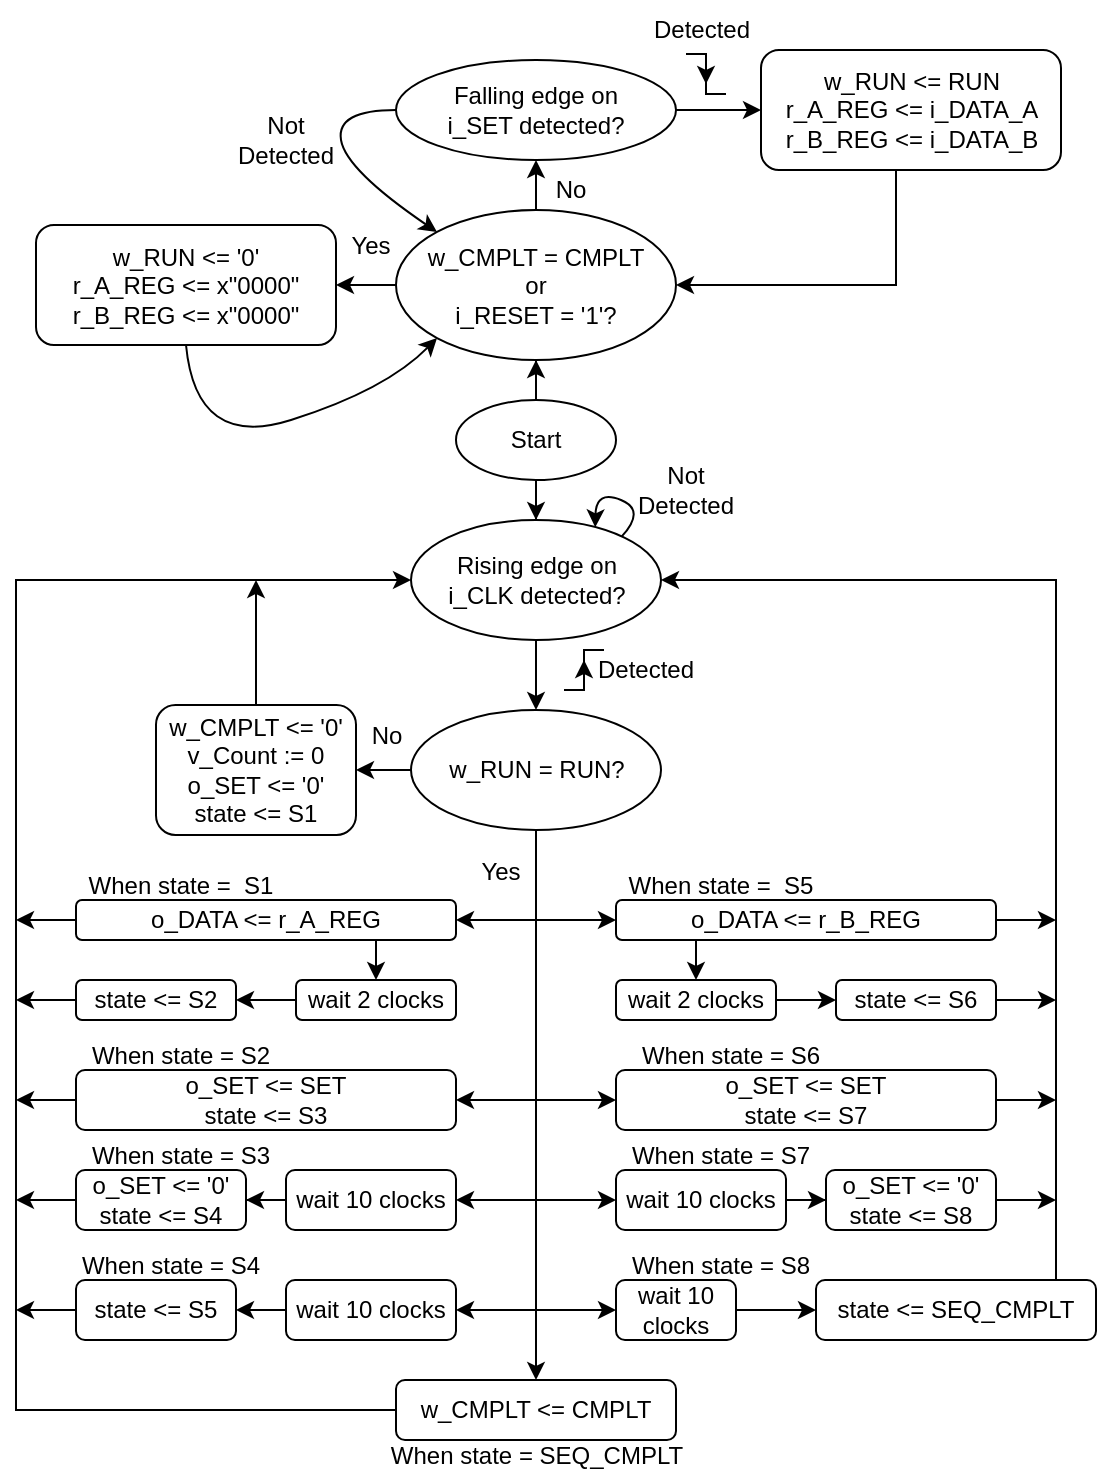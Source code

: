 <mxfile version="24.8.8">
  <diagram name="Side-1" id="4Nwz1Ar8K0lwVNZl0ucg">
    <mxGraphModel dx="206" dy="112" grid="1" gridSize="5" guides="1" tooltips="1" connect="1" arrows="1" fold="1" page="1" pageScale="1" pageWidth="827" pageHeight="1169" math="0" shadow="0">
      <root>
        <mxCell id="0" />
        <mxCell id="1" parent="0" />
        <mxCell id="of4eQQwGTwK3qrUm9Hr5-3" style="edgeStyle=orthogonalEdgeStyle;rounded=0;orthogonalLoop=1;jettySize=auto;html=1;" edge="1" parent="1" source="of4eQQwGTwK3qrUm9Hr5-1" target="of4eQQwGTwK3qrUm9Hr5-2">
          <mxGeometry relative="1" as="geometry" />
        </mxCell>
        <mxCell id="of4eQQwGTwK3qrUm9Hr5-100" style="edgeStyle=orthogonalEdgeStyle;rounded=0;orthogonalLoop=1;jettySize=auto;html=1;" edge="1" parent="1" source="of4eQQwGTwK3qrUm9Hr5-1" target="of4eQQwGTwK3qrUm9Hr5-86">
          <mxGeometry relative="1" as="geometry" />
        </mxCell>
        <mxCell id="of4eQQwGTwK3qrUm9Hr5-1" value="Start" style="ellipse;whiteSpace=wrap;html=1;" vertex="1" parent="1">
          <mxGeometry x="360" y="210" width="80" height="40" as="geometry" />
        </mxCell>
        <mxCell id="of4eQQwGTwK3qrUm9Hr5-7" style="edgeStyle=orthogonalEdgeStyle;rounded=0;orthogonalLoop=1;jettySize=auto;html=1;" edge="1" parent="1" source="of4eQQwGTwK3qrUm9Hr5-2" target="of4eQQwGTwK3qrUm9Hr5-6">
          <mxGeometry relative="1" as="geometry" />
        </mxCell>
        <mxCell id="of4eQQwGTwK3qrUm9Hr5-2" value="Rising edge on&lt;br&gt;i_CLK detected?" style="ellipse;whiteSpace=wrap;html=1;" vertex="1" parent="1">
          <mxGeometry x="337.5" y="270" width="125" height="60" as="geometry" />
        </mxCell>
        <mxCell id="of4eQQwGTwK3qrUm9Hr5-4" value="" style="curved=1;endArrow=classic;html=1;rounded=0;exitX=0.843;exitY=0.137;exitDx=0;exitDy=0;exitPerimeter=0;entryX=0.737;entryY=0.061;entryDx=0;entryDy=0;entryPerimeter=0;" edge="1" parent="1" source="of4eQQwGTwK3qrUm9Hr5-2" target="of4eQQwGTwK3qrUm9Hr5-2">
          <mxGeometry width="50" height="50" relative="1" as="geometry">
            <mxPoint x="430" y="305" as="sourcePoint" />
            <mxPoint x="480" y="255" as="targetPoint" />
            <Array as="points">
              <mxPoint x="455" y="265" />
              <mxPoint x="430" y="255" />
            </Array>
          </mxGeometry>
        </mxCell>
        <mxCell id="of4eQQwGTwK3qrUm9Hr5-5" value="Not&lt;br&gt;Detected" style="text;html=1;align=center;verticalAlign=middle;whiteSpace=wrap;rounded=0;" vertex="1" parent="1">
          <mxGeometry x="445" y="240" width="60" height="30" as="geometry" />
        </mxCell>
        <mxCell id="of4eQQwGTwK3qrUm9Hr5-13" style="edgeStyle=orthogonalEdgeStyle;rounded=0;orthogonalLoop=1;jettySize=auto;html=1;" edge="1" parent="1" source="of4eQQwGTwK3qrUm9Hr5-6" target="of4eQQwGTwK3qrUm9Hr5-12">
          <mxGeometry relative="1" as="geometry" />
        </mxCell>
        <mxCell id="of4eQQwGTwK3qrUm9Hr5-20" style="edgeStyle=orthogonalEdgeStyle;rounded=0;orthogonalLoop=1;jettySize=auto;html=1;entryX=1;entryY=0.5;entryDx=0;entryDy=0;" edge="1" parent="1" source="of4eQQwGTwK3qrUm9Hr5-6" target="of4eQQwGTwK3qrUm9Hr5-16">
          <mxGeometry relative="1" as="geometry">
            <Array as="points">
              <mxPoint x="400" y="470" />
            </Array>
          </mxGeometry>
        </mxCell>
        <mxCell id="of4eQQwGTwK3qrUm9Hr5-31" style="edgeStyle=orthogonalEdgeStyle;rounded=0;orthogonalLoop=1;jettySize=auto;html=1;entryX=1;entryY=0.5;entryDx=0;entryDy=0;" edge="1" parent="1" source="of4eQQwGTwK3qrUm9Hr5-6" target="of4eQQwGTwK3qrUm9Hr5-28">
          <mxGeometry relative="1" as="geometry" />
        </mxCell>
        <mxCell id="of4eQQwGTwK3qrUm9Hr5-37" style="edgeStyle=orthogonalEdgeStyle;rounded=0;orthogonalLoop=1;jettySize=auto;html=1;entryX=1;entryY=0.5;entryDx=0;entryDy=0;" edge="1" parent="1" source="of4eQQwGTwK3qrUm9Hr5-6" target="of4eQQwGTwK3qrUm9Hr5-33">
          <mxGeometry relative="1" as="geometry" />
        </mxCell>
        <mxCell id="of4eQQwGTwK3qrUm9Hr5-43" style="edgeStyle=orthogonalEdgeStyle;rounded=0;orthogonalLoop=1;jettySize=auto;html=1;entryX=1;entryY=0.5;entryDx=0;entryDy=0;" edge="1" parent="1" source="of4eQQwGTwK3qrUm9Hr5-6" target="of4eQQwGTwK3qrUm9Hr5-41">
          <mxGeometry relative="1" as="geometry" />
        </mxCell>
        <mxCell id="of4eQQwGTwK3qrUm9Hr5-49" style="edgeStyle=orthogonalEdgeStyle;rounded=0;orthogonalLoop=1;jettySize=auto;html=1;entryX=0;entryY=0.5;entryDx=0;entryDy=0;" edge="1" parent="1" source="of4eQQwGTwK3qrUm9Hr5-6" target="of4eQQwGTwK3qrUm9Hr5-47">
          <mxGeometry relative="1" as="geometry" />
        </mxCell>
        <mxCell id="of4eQQwGTwK3qrUm9Hr5-56" style="edgeStyle=orthogonalEdgeStyle;rounded=0;orthogonalLoop=1;jettySize=auto;html=1;entryX=0;entryY=0.5;entryDx=0;entryDy=0;" edge="1" parent="1" source="of4eQQwGTwK3qrUm9Hr5-6" target="of4eQQwGTwK3qrUm9Hr5-55">
          <mxGeometry relative="1" as="geometry" />
        </mxCell>
        <mxCell id="of4eQQwGTwK3qrUm9Hr5-68" style="edgeStyle=orthogonalEdgeStyle;rounded=0;orthogonalLoop=1;jettySize=auto;html=1;entryX=0;entryY=0.5;entryDx=0;entryDy=0;" edge="1" parent="1" source="of4eQQwGTwK3qrUm9Hr5-6" target="of4eQQwGTwK3qrUm9Hr5-61">
          <mxGeometry relative="1" as="geometry" />
        </mxCell>
        <mxCell id="of4eQQwGTwK3qrUm9Hr5-79" style="edgeStyle=orthogonalEdgeStyle;rounded=0;orthogonalLoop=1;jettySize=auto;html=1;" edge="1" parent="1" source="of4eQQwGTwK3qrUm9Hr5-6" target="of4eQQwGTwK3qrUm9Hr5-77">
          <mxGeometry relative="1" as="geometry" />
        </mxCell>
        <mxCell id="of4eQQwGTwK3qrUm9Hr5-82" style="edgeStyle=orthogonalEdgeStyle;rounded=0;orthogonalLoop=1;jettySize=auto;html=1;entryX=0;entryY=0.5;entryDx=0;entryDy=0;" edge="1" parent="1" source="of4eQQwGTwK3qrUm9Hr5-6" target="of4eQQwGTwK3qrUm9Hr5-70">
          <mxGeometry relative="1" as="geometry" />
        </mxCell>
        <mxCell id="of4eQQwGTwK3qrUm9Hr5-6" value="w_RUN = RUN?" style="ellipse;whiteSpace=wrap;html=1;" vertex="1" parent="1">
          <mxGeometry x="337.5" y="365" width="125" height="60" as="geometry" />
        </mxCell>
        <mxCell id="of4eQQwGTwK3qrUm9Hr5-9" value="" style="endArrow=none;html=1;rounded=0;" edge="1" parent="1">
          <mxGeometry width="50" height="50" relative="1" as="geometry">
            <mxPoint x="414" y="355" as="sourcePoint" />
            <mxPoint x="434" y="335" as="targetPoint" />
            <Array as="points">
              <mxPoint x="424" y="355" />
              <mxPoint x="424" y="335" />
            </Array>
          </mxGeometry>
        </mxCell>
        <mxCell id="of4eQQwGTwK3qrUm9Hr5-10" value="" style="endArrow=classic;html=1;rounded=0;" edge="1" parent="1">
          <mxGeometry width="50" height="50" relative="1" as="geometry">
            <mxPoint x="424" y="350" as="sourcePoint" />
            <mxPoint x="424" y="340" as="targetPoint" />
          </mxGeometry>
        </mxCell>
        <mxCell id="of4eQQwGTwK3qrUm9Hr5-11" value="Detected" style="text;html=1;align=center;verticalAlign=middle;whiteSpace=wrap;rounded=0;" vertex="1" parent="1">
          <mxGeometry x="425" y="330" width="60" height="30" as="geometry" />
        </mxCell>
        <mxCell id="of4eQQwGTwK3qrUm9Hr5-14" style="edgeStyle=orthogonalEdgeStyle;rounded=0;orthogonalLoop=1;jettySize=auto;html=1;" edge="1" parent="1" source="of4eQQwGTwK3qrUm9Hr5-12">
          <mxGeometry relative="1" as="geometry">
            <mxPoint x="260" y="300" as="targetPoint" />
            <Array as="points">
              <mxPoint x="260" y="300" />
            </Array>
          </mxGeometry>
        </mxCell>
        <mxCell id="of4eQQwGTwK3qrUm9Hr5-12" value="w_CMPLT &amp;lt;= &#39;0&#39;&lt;br&gt;v_Count := 0&lt;div&gt;o_SET &amp;lt;= &#39;0&#39;&lt;br&gt;state &amp;lt;= S1&lt;/div&gt;" style="rounded=1;whiteSpace=wrap;html=1;" vertex="1" parent="1">
          <mxGeometry x="210" y="362.5" width="100" height="65" as="geometry" />
        </mxCell>
        <mxCell id="of4eQQwGTwK3qrUm9Hr5-15" value="No" style="text;html=1;align=center;verticalAlign=middle;whiteSpace=wrap;rounded=0;" vertex="1" parent="1">
          <mxGeometry x="312.5" y="362.5" width="25" height="30" as="geometry" />
        </mxCell>
        <mxCell id="of4eQQwGTwK3qrUm9Hr5-26" style="edgeStyle=orthogonalEdgeStyle;rounded=0;orthogonalLoop=1;jettySize=auto;html=1;exitX=0.75;exitY=1;exitDx=0;exitDy=0;entryX=0.5;entryY=0;entryDx=0;entryDy=0;" edge="1" parent="1" source="of4eQQwGTwK3qrUm9Hr5-16" target="of4eQQwGTwK3qrUm9Hr5-17">
          <mxGeometry relative="1" as="geometry" />
        </mxCell>
        <mxCell id="of4eQQwGTwK3qrUm9Hr5-108" style="edgeStyle=orthogonalEdgeStyle;rounded=0;orthogonalLoop=1;jettySize=auto;html=1;" edge="1" parent="1" source="of4eQQwGTwK3qrUm9Hr5-16">
          <mxGeometry relative="1" as="geometry">
            <mxPoint x="140" y="470" as="targetPoint" />
          </mxGeometry>
        </mxCell>
        <mxCell id="of4eQQwGTwK3qrUm9Hr5-16" value="o_DATA &amp;lt;= r_A_REG" style="rounded=1;whiteSpace=wrap;html=1;" vertex="1" parent="1">
          <mxGeometry x="170" y="460" width="190" height="20" as="geometry" />
        </mxCell>
        <mxCell id="of4eQQwGTwK3qrUm9Hr5-25" style="edgeStyle=orthogonalEdgeStyle;rounded=0;orthogonalLoop=1;jettySize=auto;html=1;" edge="1" parent="1" source="of4eQQwGTwK3qrUm9Hr5-17" target="of4eQQwGTwK3qrUm9Hr5-23">
          <mxGeometry relative="1" as="geometry" />
        </mxCell>
        <mxCell id="of4eQQwGTwK3qrUm9Hr5-17" value="wait 2 clocks" style="rounded=1;whiteSpace=wrap;html=1;" vertex="1" parent="1">
          <mxGeometry x="280" y="500" width="80" height="20" as="geometry" />
        </mxCell>
        <mxCell id="of4eQQwGTwK3qrUm9Hr5-19" value="When state =&amp;nbsp; S1" style="text;html=1;align=center;verticalAlign=middle;whiteSpace=wrap;rounded=0;" vertex="1" parent="1">
          <mxGeometry x="170" y="445" width="105" height="15" as="geometry" />
        </mxCell>
        <mxCell id="of4eQQwGTwK3qrUm9Hr5-109" style="edgeStyle=orthogonalEdgeStyle;rounded=0;orthogonalLoop=1;jettySize=auto;html=1;" edge="1" parent="1" source="of4eQQwGTwK3qrUm9Hr5-23">
          <mxGeometry relative="1" as="geometry">
            <mxPoint x="140" y="510" as="targetPoint" />
          </mxGeometry>
        </mxCell>
        <mxCell id="of4eQQwGTwK3qrUm9Hr5-23" value="state &amp;lt;= S2" style="rounded=1;whiteSpace=wrap;html=1;" vertex="1" parent="1">
          <mxGeometry x="170" y="500" width="80" height="20" as="geometry" />
        </mxCell>
        <mxCell id="of4eQQwGTwK3qrUm9Hr5-110" style="edgeStyle=orthogonalEdgeStyle;rounded=0;orthogonalLoop=1;jettySize=auto;html=1;" edge="1" parent="1" source="of4eQQwGTwK3qrUm9Hr5-28">
          <mxGeometry relative="1" as="geometry">
            <mxPoint x="140" y="560" as="targetPoint" />
          </mxGeometry>
        </mxCell>
        <mxCell id="of4eQQwGTwK3qrUm9Hr5-28" value="o_SET &amp;lt;= SET&lt;br&gt;state &amp;lt;= S3" style="rounded=1;whiteSpace=wrap;html=1;" vertex="1" parent="1">
          <mxGeometry x="170" y="545" width="190" height="30" as="geometry" />
        </mxCell>
        <mxCell id="of4eQQwGTwK3qrUm9Hr5-29" value="When state = S2" style="text;html=1;align=center;verticalAlign=middle;whiteSpace=wrap;rounded=0;" vertex="1" parent="1">
          <mxGeometry x="170" y="530" width="105" height="15" as="geometry" />
        </mxCell>
        <mxCell id="of4eQQwGTwK3qrUm9Hr5-36" style="edgeStyle=orthogonalEdgeStyle;rounded=0;orthogonalLoop=1;jettySize=auto;html=1;" edge="1" parent="1" source="of4eQQwGTwK3qrUm9Hr5-33" target="of4eQQwGTwK3qrUm9Hr5-35">
          <mxGeometry relative="1" as="geometry" />
        </mxCell>
        <mxCell id="of4eQQwGTwK3qrUm9Hr5-33" value="wait 10 clocks" style="rounded=1;whiteSpace=wrap;html=1;" vertex="1" parent="1">
          <mxGeometry x="275" y="595" width="85" height="30" as="geometry" />
        </mxCell>
        <mxCell id="of4eQQwGTwK3qrUm9Hr5-111" style="edgeStyle=orthogonalEdgeStyle;rounded=0;orthogonalLoop=1;jettySize=auto;html=1;" edge="1" parent="1" source="of4eQQwGTwK3qrUm9Hr5-35">
          <mxGeometry relative="1" as="geometry">
            <mxPoint x="140" y="610" as="targetPoint" />
          </mxGeometry>
        </mxCell>
        <mxCell id="of4eQQwGTwK3qrUm9Hr5-35" value="o_SET &amp;lt;= &#39;0&#39;&lt;br&gt;state &amp;lt;= S4" style="rounded=1;whiteSpace=wrap;html=1;" vertex="1" parent="1">
          <mxGeometry x="170" y="595" width="85" height="30" as="geometry" />
        </mxCell>
        <mxCell id="of4eQQwGTwK3qrUm9Hr5-39" value="When state = S3" style="text;html=1;align=center;verticalAlign=middle;whiteSpace=wrap;rounded=0;" vertex="1" parent="1">
          <mxGeometry x="170" y="580" width="105" height="15" as="geometry" />
        </mxCell>
        <mxCell id="of4eQQwGTwK3qrUm9Hr5-44" style="edgeStyle=orthogonalEdgeStyle;rounded=0;orthogonalLoop=1;jettySize=auto;html=1;" edge="1" parent="1" source="of4eQQwGTwK3qrUm9Hr5-41" target="of4eQQwGTwK3qrUm9Hr5-42">
          <mxGeometry relative="1" as="geometry" />
        </mxCell>
        <mxCell id="of4eQQwGTwK3qrUm9Hr5-41" value="wait 10 clocks" style="rounded=1;whiteSpace=wrap;html=1;" vertex="1" parent="1">
          <mxGeometry x="275" y="650" width="85" height="30" as="geometry" />
        </mxCell>
        <mxCell id="of4eQQwGTwK3qrUm9Hr5-112" style="edgeStyle=orthogonalEdgeStyle;rounded=0;orthogonalLoop=1;jettySize=auto;html=1;" edge="1" parent="1" source="of4eQQwGTwK3qrUm9Hr5-42">
          <mxGeometry relative="1" as="geometry">
            <mxPoint x="140" y="665" as="targetPoint" />
          </mxGeometry>
        </mxCell>
        <mxCell id="of4eQQwGTwK3qrUm9Hr5-42" value="state &amp;lt;= S5" style="rounded=1;whiteSpace=wrap;html=1;" vertex="1" parent="1">
          <mxGeometry x="170" y="650" width="80" height="30" as="geometry" />
        </mxCell>
        <mxCell id="of4eQQwGTwK3qrUm9Hr5-46" value="When state = S4" style="text;html=1;align=center;verticalAlign=middle;whiteSpace=wrap;rounded=0;" vertex="1" parent="1">
          <mxGeometry x="165" y="635" width="105" height="15" as="geometry" />
        </mxCell>
        <mxCell id="of4eQQwGTwK3qrUm9Hr5-54" style="edgeStyle=orthogonalEdgeStyle;rounded=0;orthogonalLoop=1;jettySize=auto;html=1;exitX=0.25;exitY=1;exitDx=0;exitDy=0;entryX=0.5;entryY=0;entryDx=0;entryDy=0;" edge="1" parent="1" source="of4eQQwGTwK3qrUm9Hr5-47" target="of4eQQwGTwK3qrUm9Hr5-50">
          <mxGeometry relative="1" as="geometry" />
        </mxCell>
        <mxCell id="of4eQQwGTwK3qrUm9Hr5-113" style="edgeStyle=orthogonalEdgeStyle;rounded=0;orthogonalLoop=1;jettySize=auto;html=1;" edge="1" parent="1" source="of4eQQwGTwK3qrUm9Hr5-47">
          <mxGeometry relative="1" as="geometry">
            <mxPoint x="660.0" y="470.0" as="targetPoint" />
          </mxGeometry>
        </mxCell>
        <mxCell id="of4eQQwGTwK3qrUm9Hr5-47" value="o_DATA &amp;lt;= r_B_REG" style="rounded=1;whiteSpace=wrap;html=1;" vertex="1" parent="1">
          <mxGeometry x="440" y="460" width="190" height="20" as="geometry" />
        </mxCell>
        <mxCell id="of4eQQwGTwK3qrUm9Hr5-48" value="When state =&amp;nbsp; S5" style="text;html=1;align=center;verticalAlign=middle;whiteSpace=wrap;rounded=0;" vertex="1" parent="1">
          <mxGeometry x="440" y="445" width="105" height="15" as="geometry" />
        </mxCell>
        <mxCell id="of4eQQwGTwK3qrUm9Hr5-53" style="edgeStyle=orthogonalEdgeStyle;rounded=0;orthogonalLoop=1;jettySize=auto;html=1;" edge="1" parent="1" source="of4eQQwGTwK3qrUm9Hr5-50" target="of4eQQwGTwK3qrUm9Hr5-51">
          <mxGeometry relative="1" as="geometry" />
        </mxCell>
        <mxCell id="of4eQQwGTwK3qrUm9Hr5-50" value="wait 2 clocks" style="rounded=1;whiteSpace=wrap;html=1;" vertex="1" parent="1">
          <mxGeometry x="440" y="500" width="80" height="20" as="geometry" />
        </mxCell>
        <mxCell id="of4eQQwGTwK3qrUm9Hr5-114" style="edgeStyle=orthogonalEdgeStyle;rounded=0;orthogonalLoop=1;jettySize=auto;html=1;" edge="1" parent="1" source="of4eQQwGTwK3qrUm9Hr5-51">
          <mxGeometry relative="1" as="geometry">
            <mxPoint x="660" y="510" as="targetPoint" />
          </mxGeometry>
        </mxCell>
        <mxCell id="of4eQQwGTwK3qrUm9Hr5-51" value="state &amp;lt;= S6" style="rounded=1;whiteSpace=wrap;html=1;" vertex="1" parent="1">
          <mxGeometry x="550" y="500" width="80" height="20" as="geometry" />
        </mxCell>
        <mxCell id="of4eQQwGTwK3qrUm9Hr5-115" style="edgeStyle=orthogonalEdgeStyle;rounded=0;orthogonalLoop=1;jettySize=auto;html=1;" edge="1" parent="1" source="of4eQQwGTwK3qrUm9Hr5-55">
          <mxGeometry relative="1" as="geometry">
            <mxPoint x="660" y="560" as="targetPoint" />
          </mxGeometry>
        </mxCell>
        <mxCell id="of4eQQwGTwK3qrUm9Hr5-55" value="o_SET &amp;lt;= SET&lt;br&gt;state &amp;lt;= S7" style="rounded=1;whiteSpace=wrap;html=1;" vertex="1" parent="1">
          <mxGeometry x="440" y="545" width="190" height="30" as="geometry" />
        </mxCell>
        <mxCell id="of4eQQwGTwK3qrUm9Hr5-66" style="edgeStyle=orthogonalEdgeStyle;rounded=0;orthogonalLoop=1;jettySize=auto;html=1;entryX=0;entryY=0.5;entryDx=0;entryDy=0;" edge="1" parent="1" source="of4eQQwGTwK3qrUm9Hr5-61" target="of4eQQwGTwK3qrUm9Hr5-64">
          <mxGeometry relative="1" as="geometry" />
        </mxCell>
        <mxCell id="of4eQQwGTwK3qrUm9Hr5-61" value="wait 10 clocks" style="rounded=1;whiteSpace=wrap;html=1;" vertex="1" parent="1">
          <mxGeometry x="440" y="595" width="85" height="30" as="geometry" />
        </mxCell>
        <mxCell id="of4eQQwGTwK3qrUm9Hr5-62" value="When state = S6" style="text;html=1;align=center;verticalAlign=middle;whiteSpace=wrap;rounded=0;" vertex="1" parent="1">
          <mxGeometry x="445" y="530" width="105" height="15" as="geometry" />
        </mxCell>
        <mxCell id="of4eQQwGTwK3qrUm9Hr5-63" value="When state = S7" style="text;html=1;align=center;verticalAlign=middle;whiteSpace=wrap;rounded=0;" vertex="1" parent="1">
          <mxGeometry x="440" y="580" width="105" height="15" as="geometry" />
        </mxCell>
        <mxCell id="of4eQQwGTwK3qrUm9Hr5-116" style="edgeStyle=orthogonalEdgeStyle;rounded=0;orthogonalLoop=1;jettySize=auto;html=1;" edge="1" parent="1" source="of4eQQwGTwK3qrUm9Hr5-64">
          <mxGeometry relative="1" as="geometry">
            <mxPoint x="660" y="610" as="targetPoint" />
          </mxGeometry>
        </mxCell>
        <mxCell id="of4eQQwGTwK3qrUm9Hr5-64" value="o_SET &amp;lt;= &#39;0&#39;&lt;br&gt;state &amp;lt;= S8" style="rounded=1;whiteSpace=wrap;html=1;" vertex="1" parent="1">
          <mxGeometry x="545" y="595" width="85" height="30" as="geometry" />
        </mxCell>
        <mxCell id="of4eQQwGTwK3qrUm9Hr5-83" style="edgeStyle=orthogonalEdgeStyle;rounded=0;orthogonalLoop=1;jettySize=auto;html=1;" edge="1" parent="1" source="of4eQQwGTwK3qrUm9Hr5-70" target="of4eQQwGTwK3qrUm9Hr5-71">
          <mxGeometry relative="1" as="geometry" />
        </mxCell>
        <mxCell id="of4eQQwGTwK3qrUm9Hr5-70" value="wait 10 clocks" style="rounded=1;whiteSpace=wrap;html=1;" vertex="1" parent="1">
          <mxGeometry x="440" y="650" width="60" height="30" as="geometry" />
        </mxCell>
        <mxCell id="of4eQQwGTwK3qrUm9Hr5-81" style="edgeStyle=orthogonalEdgeStyle;rounded=0;orthogonalLoop=1;jettySize=auto;html=1;exitX=0.75;exitY=0;exitDx=0;exitDy=0;entryX=1;entryY=0.5;entryDx=0;entryDy=0;" edge="1" parent="1" source="of4eQQwGTwK3qrUm9Hr5-71" target="of4eQQwGTwK3qrUm9Hr5-2">
          <mxGeometry relative="1" as="geometry">
            <mxPoint x="660" y="610" as="targetPoint" />
            <Array as="points">
              <mxPoint x="660" y="650" />
              <mxPoint x="660" y="300" />
            </Array>
          </mxGeometry>
        </mxCell>
        <mxCell id="of4eQQwGTwK3qrUm9Hr5-71" value="state &amp;lt;= SEQ_CMPLT" style="rounded=1;whiteSpace=wrap;html=1;" vertex="1" parent="1">
          <mxGeometry x="540" y="650" width="140" height="30" as="geometry" />
        </mxCell>
        <mxCell id="of4eQQwGTwK3qrUm9Hr5-76" value="When state = S8" style="text;html=1;align=center;verticalAlign=middle;whiteSpace=wrap;rounded=0;" vertex="1" parent="1">
          <mxGeometry x="440" y="635" width="105" height="15" as="geometry" />
        </mxCell>
        <mxCell id="of4eQQwGTwK3qrUm9Hr5-80" style="edgeStyle=orthogonalEdgeStyle;rounded=0;orthogonalLoop=1;jettySize=auto;html=1;entryX=0;entryY=0.5;entryDx=0;entryDy=0;" edge="1" parent="1" source="of4eQQwGTwK3qrUm9Hr5-77" target="of4eQQwGTwK3qrUm9Hr5-2">
          <mxGeometry relative="1" as="geometry">
            <mxPoint x="140" y="665" as="targetPoint" />
            <Array as="points">
              <mxPoint x="140" y="715" />
              <mxPoint x="140" y="300" />
            </Array>
          </mxGeometry>
        </mxCell>
        <mxCell id="of4eQQwGTwK3qrUm9Hr5-77" value="w_CMPLT &amp;lt;= CMPLT" style="rounded=1;whiteSpace=wrap;html=1;" vertex="1" parent="1">
          <mxGeometry x="330" y="700" width="140" height="30" as="geometry" />
        </mxCell>
        <mxCell id="of4eQQwGTwK3qrUm9Hr5-78" value="When state = SEQ_CMPLT" style="text;html=1;align=center;verticalAlign=middle;whiteSpace=wrap;rounded=0;" vertex="1" parent="1">
          <mxGeometry x="318.75" y="730" width="162.5" height="15" as="geometry" />
        </mxCell>
        <mxCell id="of4eQQwGTwK3qrUm9Hr5-84" value="Yes" style="text;html=1;align=center;verticalAlign=middle;whiteSpace=wrap;rounded=0;" vertex="1" parent="1">
          <mxGeometry x="370" y="435" width="25" height="22.5" as="geometry" />
        </mxCell>
        <mxCell id="of4eQQwGTwK3qrUm9Hr5-90" style="edgeStyle=orthogonalEdgeStyle;rounded=0;orthogonalLoop=1;jettySize=auto;html=1;" edge="1" parent="1" source="of4eQQwGTwK3qrUm9Hr5-86" target="of4eQQwGTwK3qrUm9Hr5-87">
          <mxGeometry relative="1" as="geometry" />
        </mxCell>
        <mxCell id="of4eQQwGTwK3qrUm9Hr5-102" style="edgeStyle=orthogonalEdgeStyle;rounded=0;orthogonalLoop=1;jettySize=auto;html=1;" edge="1" parent="1" source="of4eQQwGTwK3qrUm9Hr5-86" target="of4eQQwGTwK3qrUm9Hr5-99">
          <mxGeometry relative="1" as="geometry" />
        </mxCell>
        <mxCell id="of4eQQwGTwK3qrUm9Hr5-86" value="w_CMPLT = CMPLT&lt;br&gt;or&lt;div&gt;i_RESET = &#39;1&#39;?&lt;/div&gt;" style="ellipse;whiteSpace=wrap;html=1;" vertex="1" parent="1">
          <mxGeometry x="330" y="115" width="140" height="75" as="geometry" />
        </mxCell>
        <mxCell id="of4eQQwGTwK3qrUm9Hr5-92" style="edgeStyle=orthogonalEdgeStyle;rounded=0;orthogonalLoop=1;jettySize=auto;html=1;" edge="1" parent="1" source="of4eQQwGTwK3qrUm9Hr5-87" target="of4eQQwGTwK3qrUm9Hr5-91">
          <mxGeometry relative="1" as="geometry" />
        </mxCell>
        <mxCell id="of4eQQwGTwK3qrUm9Hr5-87" value="Falling edge on&lt;br&gt;i_SET detected?" style="ellipse;whiteSpace=wrap;html=1;" vertex="1" parent="1">
          <mxGeometry x="330" y="40" width="140" height="50" as="geometry" />
        </mxCell>
        <mxCell id="of4eQQwGTwK3qrUm9Hr5-89" value="No" style="text;html=1;align=center;verticalAlign=middle;whiteSpace=wrap;rounded=0;" vertex="1" parent="1">
          <mxGeometry x="405" y="95" width="25" height="20" as="geometry" />
        </mxCell>
        <mxCell id="of4eQQwGTwK3qrUm9Hr5-98" style="edgeStyle=orthogonalEdgeStyle;rounded=0;orthogonalLoop=1;jettySize=auto;html=1;entryX=1;entryY=0.5;entryDx=0;entryDy=0;" edge="1" parent="1" source="of4eQQwGTwK3qrUm9Hr5-91" target="of4eQQwGTwK3qrUm9Hr5-86">
          <mxGeometry relative="1" as="geometry">
            <Array as="points">
              <mxPoint x="580" y="153" />
            </Array>
          </mxGeometry>
        </mxCell>
        <mxCell id="of4eQQwGTwK3qrUm9Hr5-91" value="w_RUN &amp;lt;= RUN&lt;br&gt;r_A_REG &amp;lt;= i_DATA_A&lt;div&gt;r_B_REG &amp;lt;= i_DATA_B&lt;/div&gt;" style="rounded=1;whiteSpace=wrap;html=1;" vertex="1" parent="1">
          <mxGeometry x="512.5" y="35" width="150" height="60" as="geometry" />
        </mxCell>
        <mxCell id="of4eQQwGTwK3qrUm9Hr5-94" value="" style="endArrow=none;html=1;rounded=0;" edge="1" parent="1">
          <mxGeometry width="50" height="50" relative="1" as="geometry">
            <mxPoint x="475" y="37" as="sourcePoint" />
            <mxPoint x="495" y="57" as="targetPoint" />
            <Array as="points">
              <mxPoint x="485" y="37" />
              <mxPoint x="485" y="57" />
            </Array>
          </mxGeometry>
        </mxCell>
        <mxCell id="of4eQQwGTwK3qrUm9Hr5-95" value="" style="endArrow=classic;html=1;rounded=0;" edge="1" parent="1">
          <mxGeometry width="50" height="50" relative="1" as="geometry">
            <mxPoint x="485" y="49.5" as="sourcePoint" />
            <mxPoint x="485" y="52" as="targetPoint" />
          </mxGeometry>
        </mxCell>
        <mxCell id="of4eQQwGTwK3qrUm9Hr5-96" value="Detected" style="text;html=1;align=center;verticalAlign=middle;whiteSpace=wrap;rounded=0;" vertex="1" parent="1">
          <mxGeometry x="452.5" y="10" width="60" height="30" as="geometry" />
        </mxCell>
        <mxCell id="of4eQQwGTwK3qrUm9Hr5-99" value="w_RUN &amp;lt;= &#39;0&#39;&lt;br&gt;r_A_REG &amp;lt;= x&quot;0000&quot;&lt;div&gt;r_B_REG &amp;lt;= x&quot;0000&quot;&lt;/div&gt;" style="rounded=1;whiteSpace=wrap;html=1;" vertex="1" parent="1">
          <mxGeometry x="150" y="122.5" width="150" height="60" as="geometry" />
        </mxCell>
        <mxCell id="of4eQQwGTwK3qrUm9Hr5-101" value="Yes" style="text;html=1;align=center;verticalAlign=middle;whiteSpace=wrap;rounded=0;" vertex="1" parent="1">
          <mxGeometry x="305" y="122.5" width="25" height="20" as="geometry" />
        </mxCell>
        <mxCell id="of4eQQwGTwK3qrUm9Hr5-105" value="" style="curved=1;endArrow=classic;html=1;rounded=0;exitX=0;exitY=0.5;exitDx=0;exitDy=0;entryX=0;entryY=0;entryDx=0;entryDy=0;" edge="1" parent="1" source="of4eQQwGTwK3qrUm9Hr5-87" target="of4eQQwGTwK3qrUm9Hr5-86">
          <mxGeometry width="50" height="50" relative="1" as="geometry">
            <mxPoint x="370" y="145" as="sourcePoint" />
            <mxPoint x="420" y="95" as="targetPoint" />
            <Array as="points">
              <mxPoint x="300" y="65" />
              <mxPoint x="305" y="95" />
            </Array>
          </mxGeometry>
        </mxCell>
        <mxCell id="of4eQQwGTwK3qrUm9Hr5-106" value="Not&lt;br&gt;Detected" style="text;html=1;align=center;verticalAlign=middle;whiteSpace=wrap;rounded=0;" vertex="1" parent="1">
          <mxGeometry x="245" y="65" width="60" height="30" as="geometry" />
        </mxCell>
        <mxCell id="of4eQQwGTwK3qrUm9Hr5-107" value="" style="curved=1;endArrow=classic;html=1;rounded=0;exitX=0.5;exitY=1;exitDx=0;exitDy=0;entryX=0;entryY=1;entryDx=0;entryDy=0;" edge="1" parent="1" source="of4eQQwGTwK3qrUm9Hr5-99" target="of4eQQwGTwK3qrUm9Hr5-86">
          <mxGeometry width="50" height="50" relative="1" as="geometry">
            <mxPoint x="375" y="200" as="sourcePoint" />
            <mxPoint x="425" y="150" as="targetPoint" />
            <Array as="points">
              <mxPoint x="230" y="235" />
              <mxPoint x="325" y="205" />
            </Array>
          </mxGeometry>
        </mxCell>
      </root>
    </mxGraphModel>
  </diagram>
</mxfile>
